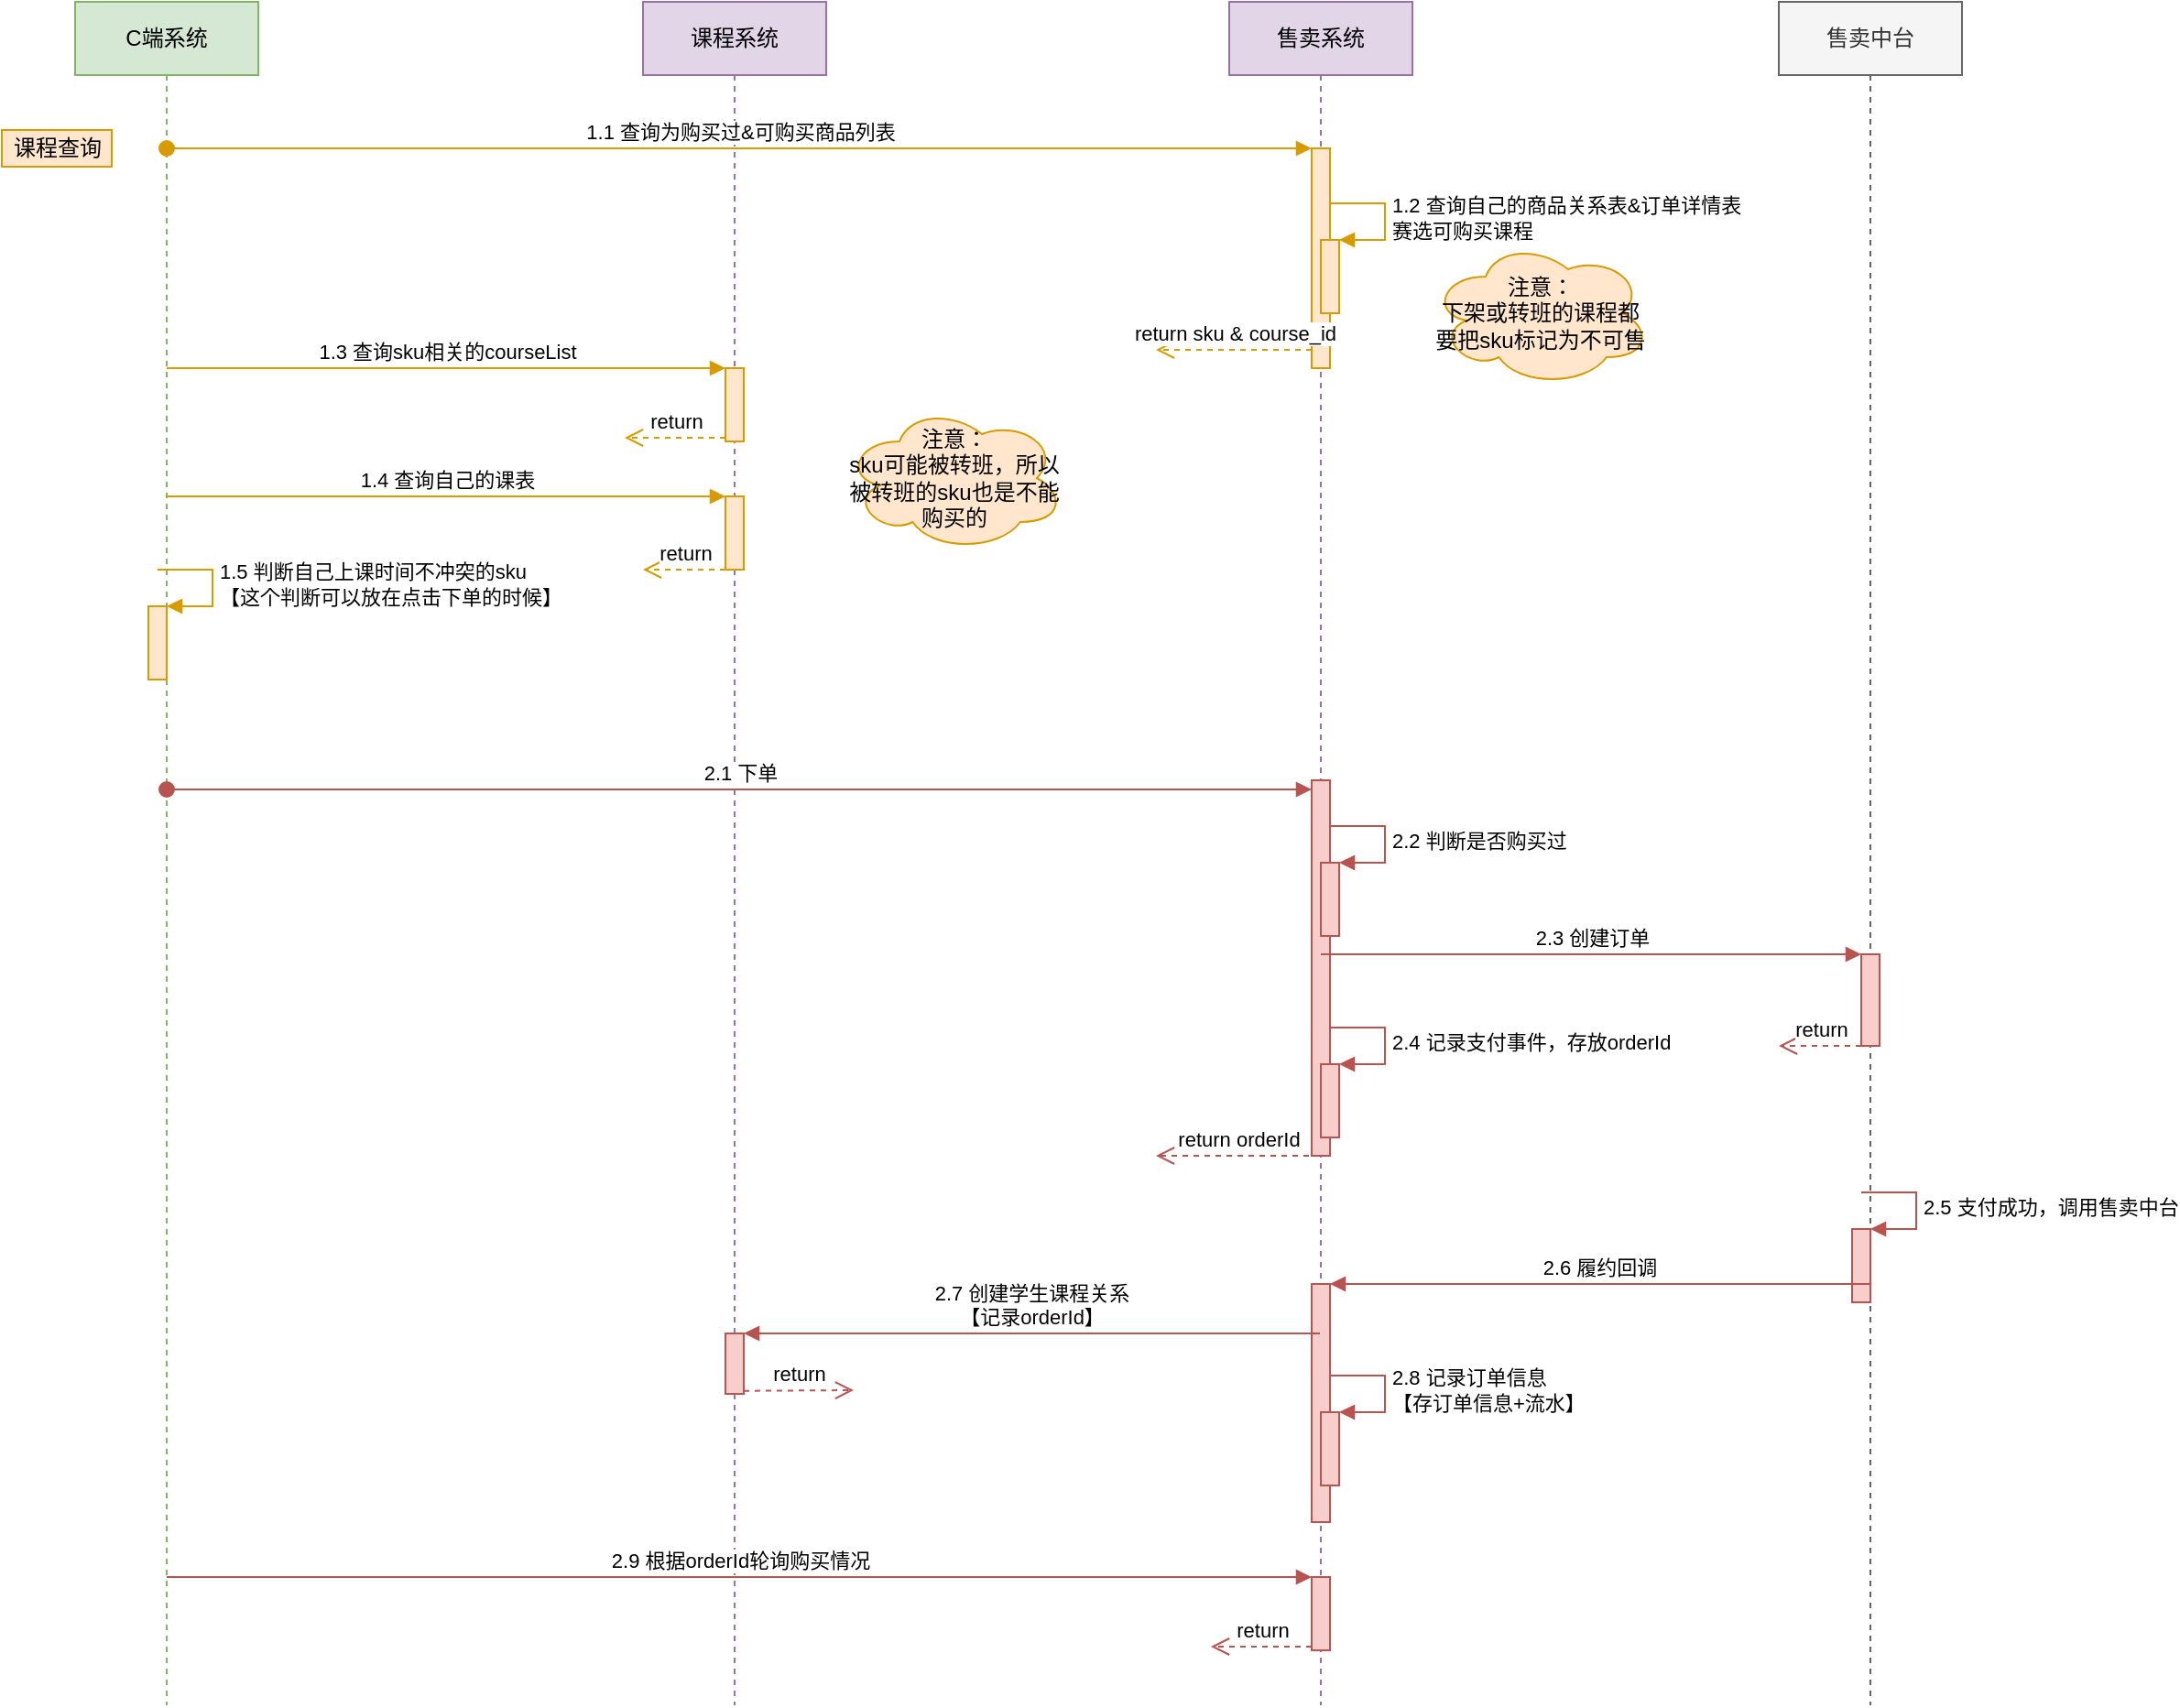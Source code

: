 <mxfile version="15.7.3" type="github">
  <diagram id="UVOvV6fA2UmFdXmWeJSD" name="Page-1">
    <mxGraphModel dx="1298" dy="808" grid="1" gridSize="10" guides="1" tooltips="1" connect="1" arrows="1" fold="1" page="1" pageScale="1" pageWidth="827" pageHeight="1169" math="0" shadow="0">
      <root>
        <mxCell id="0" />
        <mxCell id="1" parent="0" />
        <mxCell id="1KJPhX_gMyuPU1yyWYu5-1" value="C端系统" style="shape=umlLifeline;perimeter=lifelinePerimeter;whiteSpace=wrap;html=1;container=1;collapsible=0;recursiveResize=0;outlineConnect=0;fillColor=#d5e8d4;strokeColor=#82b366;" vertex="1" parent="1">
          <mxGeometry x="110" y="80" width="100" height="930" as="geometry" />
        </mxCell>
        <mxCell id="1KJPhX_gMyuPU1yyWYu5-18" value="" style="html=1;points=[];perimeter=orthogonalPerimeter;fillColor=#ffe6cc;strokeColor=#d79b00;" vertex="1" parent="1KJPhX_gMyuPU1yyWYu5-1">
          <mxGeometry x="40" y="330" width="10" height="40" as="geometry" />
        </mxCell>
        <mxCell id="1KJPhX_gMyuPU1yyWYu5-19" value="1.5 判断自己上课时间不冲突的sku&lt;br&gt;【这个判断可以放在点击下单的时候】" style="edgeStyle=orthogonalEdgeStyle;html=1;align=left;spacingLeft=2;endArrow=block;rounded=0;entryX=1;entryY=0;fillColor=#ffe6cc;strokeColor=#d79b00;" edge="1" target="1KJPhX_gMyuPU1yyWYu5-18" parent="1KJPhX_gMyuPU1yyWYu5-1">
          <mxGeometry relative="1" as="geometry">
            <mxPoint x="45" y="310" as="sourcePoint" />
            <Array as="points">
              <mxPoint x="75" y="310" />
            </Array>
          </mxGeometry>
        </mxCell>
        <mxCell id="1KJPhX_gMyuPU1yyWYu5-2" value="课程系统" style="shape=umlLifeline;perimeter=lifelinePerimeter;whiteSpace=wrap;html=1;container=1;collapsible=0;recursiveResize=0;outlineConnect=0;fillColor=#e1d5e7;strokeColor=#9673a6;" vertex="1" parent="1">
          <mxGeometry x="420" y="80" width="100" height="930" as="geometry" />
        </mxCell>
        <mxCell id="1KJPhX_gMyuPU1yyWYu5-11" value="" style="html=1;points=[];perimeter=orthogonalPerimeter;fillColor=#ffe6cc;strokeColor=#d79b00;" vertex="1" parent="1KJPhX_gMyuPU1yyWYu5-2">
          <mxGeometry x="45" y="200" width="10" height="40" as="geometry" />
        </mxCell>
        <mxCell id="1KJPhX_gMyuPU1yyWYu5-13" value="return" style="html=1;verticalAlign=bottom;endArrow=open;dashed=1;endSize=8;exitX=0;exitY=0.95;rounded=0;fillColor=#ffe6cc;strokeColor=#d79b00;" edge="1" source="1KJPhX_gMyuPU1yyWYu5-11" parent="1KJPhX_gMyuPU1yyWYu5-2">
          <mxGeometry relative="1" as="geometry">
            <mxPoint x="-10" y="238" as="targetPoint" />
          </mxGeometry>
        </mxCell>
        <mxCell id="1KJPhX_gMyuPU1yyWYu5-15" value="" style="html=1;points=[];perimeter=orthogonalPerimeter;fillColor=#ffe6cc;strokeColor=#d79b00;" vertex="1" parent="1KJPhX_gMyuPU1yyWYu5-2">
          <mxGeometry x="45" y="270" width="10" height="40" as="geometry" />
        </mxCell>
        <mxCell id="1KJPhX_gMyuPU1yyWYu5-17" value="return" style="html=1;verticalAlign=bottom;endArrow=open;dashed=1;endSize=8;rounded=0;fillColor=#ffe6cc;strokeColor=#d79b00;" edge="1" source="1KJPhX_gMyuPU1yyWYu5-15" parent="1KJPhX_gMyuPU1yyWYu5-2">
          <mxGeometry relative="1" as="geometry">
            <mxPoint y="310" as="targetPoint" />
          </mxGeometry>
        </mxCell>
        <mxCell id="1KJPhX_gMyuPU1yyWYu5-37" value="" style="html=1;points=[];perimeter=orthogonalPerimeter;fillColor=#f8cecc;strokeColor=#b85450;" vertex="1" parent="1KJPhX_gMyuPU1yyWYu5-2">
          <mxGeometry x="45" y="727" width="10" height="33" as="geometry" />
        </mxCell>
        <mxCell id="1KJPhX_gMyuPU1yyWYu5-39" value="return" style="html=1;verticalAlign=bottom;endArrow=open;dashed=1;endSize=8;exitX=1;exitY=0.95;rounded=0;fillColor=#f8cecc;strokeColor=#b85450;" edge="1" source="1KJPhX_gMyuPU1yyWYu5-37" parent="1KJPhX_gMyuPU1yyWYu5-2">
          <mxGeometry relative="1" as="geometry">
            <mxPoint x="115" y="758" as="targetPoint" />
          </mxGeometry>
        </mxCell>
        <mxCell id="1KJPhX_gMyuPU1yyWYu5-3" value="售卖系统" style="shape=umlLifeline;perimeter=lifelinePerimeter;whiteSpace=wrap;html=1;container=1;collapsible=0;recursiveResize=0;outlineConnect=0;fillColor=#e1d5e7;strokeColor=#9673a6;" vertex="1" parent="1">
          <mxGeometry x="740" y="80" width="100" height="930" as="geometry" />
        </mxCell>
        <mxCell id="1KJPhX_gMyuPU1yyWYu5-5" value="" style="html=1;points=[];perimeter=orthogonalPerimeter;fillColor=#ffe6cc;strokeColor=#d79b00;" vertex="1" parent="1KJPhX_gMyuPU1yyWYu5-3">
          <mxGeometry x="45" y="80" width="10" height="120" as="geometry" />
        </mxCell>
        <mxCell id="1KJPhX_gMyuPU1yyWYu5-8" value="" style="html=1;points=[];perimeter=orthogonalPerimeter;fillColor=#ffe6cc;strokeColor=#d79b00;" vertex="1" parent="1KJPhX_gMyuPU1yyWYu5-3">
          <mxGeometry x="50" y="130" width="10" height="40" as="geometry" />
        </mxCell>
        <mxCell id="1KJPhX_gMyuPU1yyWYu5-9" value="1.2 查询自己的商品关系表&amp;amp;订单详情表&lt;br&gt;赛选可购买课程" style="edgeStyle=orthogonalEdgeStyle;html=1;align=left;spacingLeft=2;endArrow=block;rounded=0;entryX=1;entryY=0;fillColor=#ffe6cc;strokeColor=#d79b00;" edge="1" target="1KJPhX_gMyuPU1yyWYu5-8" parent="1KJPhX_gMyuPU1yyWYu5-3">
          <mxGeometry relative="1" as="geometry">
            <mxPoint x="55" y="110" as="sourcePoint" />
            <Array as="points">
              <mxPoint x="85" y="110" />
            </Array>
          </mxGeometry>
        </mxCell>
        <mxCell id="1KJPhX_gMyuPU1yyWYu5-21" value="" style="html=1;points=[];perimeter=orthogonalPerimeter;fillColor=#f8cecc;strokeColor=#b85450;" vertex="1" parent="1KJPhX_gMyuPU1yyWYu5-3">
          <mxGeometry x="45" y="425" width="10" height="205" as="geometry" />
        </mxCell>
        <mxCell id="1KJPhX_gMyuPU1yyWYu5-23" value="" style="html=1;points=[];perimeter=orthogonalPerimeter;fillColor=#f8cecc;strokeColor=#b85450;" vertex="1" parent="1KJPhX_gMyuPU1yyWYu5-3">
          <mxGeometry x="50" y="470" width="10" height="40" as="geometry" />
        </mxCell>
        <mxCell id="1KJPhX_gMyuPU1yyWYu5-24" value="2.2 判断是否购买过" style="edgeStyle=orthogonalEdgeStyle;html=1;align=left;spacingLeft=2;endArrow=block;rounded=0;entryX=1;entryY=0;fillColor=#f8cecc;strokeColor=#b85450;" edge="1" target="1KJPhX_gMyuPU1yyWYu5-23" parent="1KJPhX_gMyuPU1yyWYu5-3">
          <mxGeometry relative="1" as="geometry">
            <mxPoint x="55" y="450" as="sourcePoint" />
            <Array as="points">
              <mxPoint x="85" y="450" />
            </Array>
          </mxGeometry>
        </mxCell>
        <mxCell id="1KJPhX_gMyuPU1yyWYu5-28" value="" style="html=1;points=[];perimeter=orthogonalPerimeter;fillColor=#f8cecc;strokeColor=#b85450;" vertex="1" parent="1KJPhX_gMyuPU1yyWYu5-3">
          <mxGeometry x="50" y="580" width="10" height="40" as="geometry" />
        </mxCell>
        <mxCell id="1KJPhX_gMyuPU1yyWYu5-29" value="2.4 记录支付事件，存放orderId" style="edgeStyle=orthogonalEdgeStyle;html=1;align=left;spacingLeft=2;endArrow=block;rounded=0;entryX=1;entryY=0;fillColor=#f8cecc;strokeColor=#b85450;" edge="1" target="1KJPhX_gMyuPU1yyWYu5-28" parent="1KJPhX_gMyuPU1yyWYu5-3">
          <mxGeometry relative="1" as="geometry">
            <mxPoint x="55" y="560" as="sourcePoint" />
            <Array as="points">
              <mxPoint x="85" y="560" />
            </Array>
          </mxGeometry>
        </mxCell>
        <mxCell id="1KJPhX_gMyuPU1yyWYu5-33" value="" style="html=1;points=[];perimeter=orthogonalPerimeter;fillColor=#f8cecc;strokeColor=#b85450;" vertex="1" parent="1KJPhX_gMyuPU1yyWYu5-3">
          <mxGeometry x="45" y="700" width="10" height="130" as="geometry" />
        </mxCell>
        <mxCell id="1KJPhX_gMyuPU1yyWYu5-40" value="" style="html=1;points=[];perimeter=orthogonalPerimeter;fillColor=#f8cecc;strokeColor=#b85450;" vertex="1" parent="1KJPhX_gMyuPU1yyWYu5-3">
          <mxGeometry x="50" y="770" width="10" height="40" as="geometry" />
        </mxCell>
        <mxCell id="1KJPhX_gMyuPU1yyWYu5-41" value="2.8 记录订单信息&lt;br&gt;【存订单信息+流水】" style="edgeStyle=orthogonalEdgeStyle;html=1;align=left;spacingLeft=2;endArrow=block;rounded=0;entryX=1;entryY=0;fillColor=#f8cecc;strokeColor=#b85450;" edge="1" target="1KJPhX_gMyuPU1yyWYu5-40" parent="1KJPhX_gMyuPU1yyWYu5-3">
          <mxGeometry relative="1" as="geometry">
            <mxPoint x="55" y="750" as="sourcePoint" />
            <Array as="points">
              <mxPoint x="85" y="750" />
            </Array>
          </mxGeometry>
        </mxCell>
        <mxCell id="1KJPhX_gMyuPU1yyWYu5-42" value="" style="html=1;points=[];perimeter=orthogonalPerimeter;fillColor=#f8cecc;strokeColor=#b85450;" vertex="1" parent="1KJPhX_gMyuPU1yyWYu5-3">
          <mxGeometry x="45" y="860" width="10" height="40" as="geometry" />
        </mxCell>
        <mxCell id="1KJPhX_gMyuPU1yyWYu5-44" value="return" style="html=1;verticalAlign=bottom;endArrow=open;dashed=1;endSize=8;exitX=0;exitY=0.95;rounded=0;fillColor=#f8cecc;strokeColor=#b85450;" edge="1" source="1KJPhX_gMyuPU1yyWYu5-42" parent="1KJPhX_gMyuPU1yyWYu5-3">
          <mxGeometry relative="1" as="geometry">
            <mxPoint x="-10" y="898" as="targetPoint" />
          </mxGeometry>
        </mxCell>
        <mxCell id="1KJPhX_gMyuPU1yyWYu5-4" value="售卖中台" style="shape=umlLifeline;perimeter=lifelinePerimeter;whiteSpace=wrap;html=1;container=1;collapsible=0;recursiveResize=0;outlineConnect=0;fillColor=#f5f5f5;fontColor=#333333;strokeColor=#666666;" vertex="1" parent="1">
          <mxGeometry x="1040" y="80" width="100" height="930" as="geometry" />
        </mxCell>
        <mxCell id="1KJPhX_gMyuPU1yyWYu5-25" value="" style="html=1;points=[];perimeter=orthogonalPerimeter;fillColor=#f8cecc;strokeColor=#b85450;" vertex="1" parent="1KJPhX_gMyuPU1yyWYu5-4">
          <mxGeometry x="45" y="520" width="10" height="50" as="geometry" />
        </mxCell>
        <mxCell id="1KJPhX_gMyuPU1yyWYu5-27" value="return" style="html=1;verticalAlign=bottom;endArrow=open;dashed=1;endSize=8;rounded=0;fillColor=#f8cecc;strokeColor=#b85450;" edge="1" source="1KJPhX_gMyuPU1yyWYu5-25" parent="1KJPhX_gMyuPU1yyWYu5-4">
          <mxGeometry relative="1" as="geometry">
            <mxPoint y="570" as="targetPoint" />
          </mxGeometry>
        </mxCell>
        <mxCell id="1KJPhX_gMyuPU1yyWYu5-31" value="" style="html=1;points=[];perimeter=orthogonalPerimeter;fillColor=#f8cecc;strokeColor=#b85450;" vertex="1" parent="1KJPhX_gMyuPU1yyWYu5-4">
          <mxGeometry x="40" y="670" width="10" height="40" as="geometry" />
        </mxCell>
        <mxCell id="1KJPhX_gMyuPU1yyWYu5-32" value="2.5 支付成功，调用售卖中台" style="edgeStyle=orthogonalEdgeStyle;html=1;align=left;spacingLeft=2;endArrow=block;rounded=0;entryX=1;entryY=0;fillColor=#f8cecc;strokeColor=#b85450;" edge="1" target="1KJPhX_gMyuPU1yyWYu5-31" parent="1KJPhX_gMyuPU1yyWYu5-4">
          <mxGeometry relative="1" as="geometry">
            <mxPoint x="45" y="650" as="sourcePoint" />
            <Array as="points">
              <mxPoint x="75" y="650" />
            </Array>
          </mxGeometry>
        </mxCell>
        <mxCell id="1KJPhX_gMyuPU1yyWYu5-6" value="1.1 查询为购买过&amp;amp;可购买商品列表" style="html=1;verticalAlign=bottom;startArrow=oval;endArrow=block;startSize=8;rounded=0;fillColor=#ffe6cc;strokeColor=#d79b00;" edge="1" target="1KJPhX_gMyuPU1yyWYu5-5" parent="1" source="1KJPhX_gMyuPU1yyWYu5-1">
          <mxGeometry relative="1" as="geometry">
            <mxPoint x="725" y="160" as="sourcePoint" />
            <Array as="points">
              <mxPoint x="350" y="160" />
            </Array>
          </mxGeometry>
        </mxCell>
        <mxCell id="1KJPhX_gMyuPU1yyWYu5-7" value="课程查询" style="text;html=1;align=center;verticalAlign=middle;resizable=0;points=[];autosize=1;strokeColor=#d79b00;fillColor=#ffe6cc;" vertex="1" parent="1">
          <mxGeometry x="70" y="150" width="60" height="20" as="geometry" />
        </mxCell>
        <mxCell id="1KJPhX_gMyuPU1yyWYu5-10" value="return sku &amp;amp; course_id" style="html=1;verticalAlign=bottom;endArrow=open;dashed=1;endSize=8;rounded=0;fillColor=#ffe6cc;strokeColor=#d79b00;" edge="1" parent="1" source="1KJPhX_gMyuPU1yyWYu5-5">
          <mxGeometry relative="1" as="geometry">
            <mxPoint x="780" y="270" as="sourcePoint" />
            <mxPoint x="700" y="270" as="targetPoint" />
          </mxGeometry>
        </mxCell>
        <mxCell id="1KJPhX_gMyuPU1yyWYu5-12" value="1.3 查询sku相关的courseList" style="html=1;verticalAlign=bottom;endArrow=block;entryX=0;entryY=0;rounded=0;fillColor=#ffe6cc;strokeColor=#d79b00;" edge="1" target="1KJPhX_gMyuPU1yyWYu5-11" parent="1" source="1KJPhX_gMyuPU1yyWYu5-1">
          <mxGeometry relative="1" as="geometry">
            <mxPoint x="395" y="280" as="sourcePoint" />
          </mxGeometry>
        </mxCell>
        <mxCell id="1KJPhX_gMyuPU1yyWYu5-14" value="注意：&lt;br&gt;下架或转班的课程都要把sku标记为不可售" style="ellipse;shape=cloud;whiteSpace=wrap;html=1;fillColor=#ffe6cc;strokeColor=#d79b00;" vertex="1" parent="1">
          <mxGeometry x="850" y="210" width="120" height="80" as="geometry" />
        </mxCell>
        <mxCell id="1KJPhX_gMyuPU1yyWYu5-16" value="1.4 查询自己的课表" style="html=1;verticalAlign=bottom;endArrow=block;entryX=0;entryY=0;rounded=0;fillColor=#ffe6cc;strokeColor=#d79b00;" edge="1" target="1KJPhX_gMyuPU1yyWYu5-15" parent="1" source="1KJPhX_gMyuPU1yyWYu5-1">
          <mxGeometry relative="1" as="geometry">
            <mxPoint x="395" y="350" as="sourcePoint" />
          </mxGeometry>
        </mxCell>
        <mxCell id="1KJPhX_gMyuPU1yyWYu5-20" value="注意：&lt;br&gt;sku可能被转班，所以被转班的sku也是不能购买的" style="ellipse;shape=cloud;whiteSpace=wrap;html=1;fillColor=#ffe6cc;strokeColor=#d79b00;" vertex="1" parent="1">
          <mxGeometry x="530" y="300" width="120" height="80" as="geometry" />
        </mxCell>
        <mxCell id="1KJPhX_gMyuPU1yyWYu5-22" value="2.1 下单" style="html=1;verticalAlign=bottom;startArrow=oval;endArrow=block;startSize=8;rounded=0;fillColor=#f8cecc;strokeColor=#b85450;" edge="1" target="1KJPhX_gMyuPU1yyWYu5-21" parent="1" source="1KJPhX_gMyuPU1yyWYu5-1">
          <mxGeometry relative="1" as="geometry">
            <mxPoint x="725" y="505" as="sourcePoint" />
            <Array as="points">
              <mxPoint x="340" y="510" />
            </Array>
          </mxGeometry>
        </mxCell>
        <mxCell id="1KJPhX_gMyuPU1yyWYu5-26" value="2.3 创建订单" style="html=1;verticalAlign=bottom;endArrow=block;entryX=0;entryY=0;rounded=0;fillColor=#f8cecc;strokeColor=#b85450;" edge="1" target="1KJPhX_gMyuPU1yyWYu5-25" parent="1" source="1KJPhX_gMyuPU1yyWYu5-3">
          <mxGeometry relative="1" as="geometry">
            <mxPoint x="1015" y="600" as="sourcePoint" />
          </mxGeometry>
        </mxCell>
        <mxCell id="1KJPhX_gMyuPU1yyWYu5-30" value="return orderId" style="html=1;verticalAlign=bottom;endArrow=open;dashed=1;endSize=8;rounded=0;fillColor=#f8cecc;strokeColor=#b85450;" edge="1" parent="1" source="1KJPhX_gMyuPU1yyWYu5-3">
          <mxGeometry relative="1" as="geometry">
            <mxPoint x="760" y="700" as="sourcePoint" />
            <mxPoint x="700" y="710" as="targetPoint" />
            <Array as="points">
              <mxPoint x="730" y="710" />
            </Array>
          </mxGeometry>
        </mxCell>
        <mxCell id="1KJPhX_gMyuPU1yyWYu5-34" value="2.6 履约回调" style="html=1;verticalAlign=bottom;endArrow=block;entryX=1;entryY=0;rounded=0;fillColor=#f8cecc;strokeColor=#b85450;" edge="1" target="1KJPhX_gMyuPU1yyWYu5-33" parent="1" source="1KJPhX_gMyuPU1yyWYu5-4">
          <mxGeometry relative="1" as="geometry">
            <mxPoint x="855" y="780" as="sourcePoint" />
          </mxGeometry>
        </mxCell>
        <mxCell id="1KJPhX_gMyuPU1yyWYu5-38" value="2.7 创建学生课程关系&lt;br&gt;【记录orderId】" style="html=1;verticalAlign=bottom;endArrow=block;entryX=1;entryY=0;rounded=0;fillColor=#f8cecc;strokeColor=#b85450;" edge="1" target="1KJPhX_gMyuPU1yyWYu5-37" parent="1" source="1KJPhX_gMyuPU1yyWYu5-3">
          <mxGeometry relative="1" as="geometry">
            <mxPoint x="535" y="807" as="sourcePoint" />
          </mxGeometry>
        </mxCell>
        <mxCell id="1KJPhX_gMyuPU1yyWYu5-43" value="2.9 根据orderId轮询购买情况" style="html=1;verticalAlign=bottom;endArrow=block;entryX=0;entryY=0;rounded=0;fillColor=#f8cecc;strokeColor=#b85450;" edge="1" target="1KJPhX_gMyuPU1yyWYu5-42" parent="1" source="1KJPhX_gMyuPU1yyWYu5-1">
          <mxGeometry relative="1" as="geometry">
            <mxPoint x="715" y="940" as="sourcePoint" />
          </mxGeometry>
        </mxCell>
      </root>
    </mxGraphModel>
  </diagram>
</mxfile>
